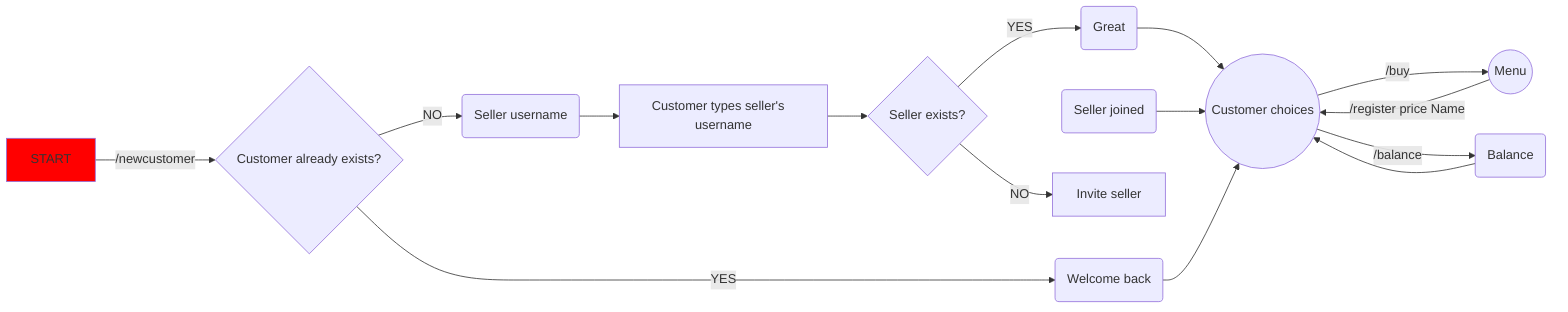 graph LR
START -- /newcustomer --> CUSTOMER_EXISTS{Customer already exists?}
style START fill:#f00

CUSTOMER_EXISTS -- YES --> WELCOME_BACK(Welcome back)

CUSTOMER_EXISTS -- NO --> SELLER_USERNAME(Seller username)

SELLER_USERNAME --> CUSTOMER_INSERTS_SELLER[Customer types seller's   username]

CUSTOMER_INSERTS_SELLER --> SELLER_EXISTS{Seller exists?}


SELLER_EXISTS -- YES --> GREAT_MESSAGE(Great)
GREAT_MESSAGE --> CUSTOMER_CHOICES
SELLER_EXISTS -- NO --> INVITE_SELLER[Invite seller]
SELLER_JOINED(Seller joined) --> CUSTOMER_CHOICES

WELCOME_BACK --> CUSTOMER_CHOICES((Customer choices))

CUSTOMER_CHOICES -- /buy -->MENU((Menu))
CUSTOMER_CHOICES -- /balance --> BALANCE(Balance)

MENU --"/register price Name" --> CUSTOMER_CHOICES
BALANCE --> CUSTOMER_CHOICES